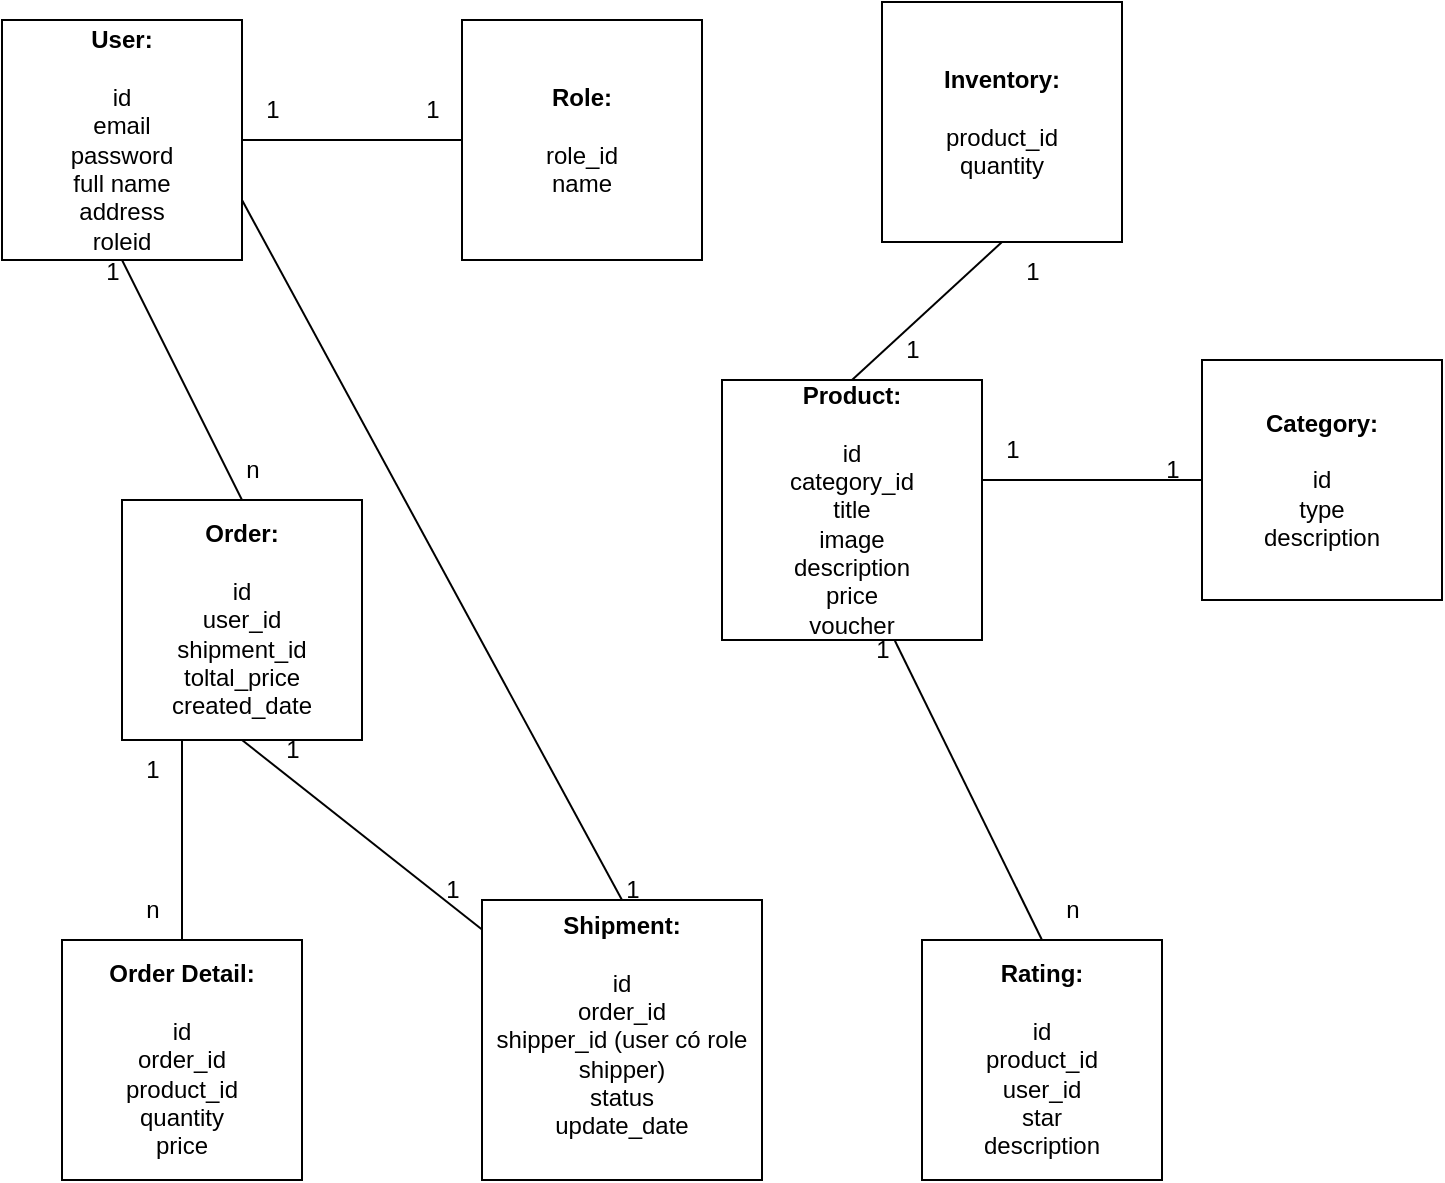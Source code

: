 <mxfile version="24.7.0" type="github">
  <diagram name="Page-1" id="7GVA9182DgbOcYEtwYYX">
    <mxGraphModel dx="888" dy="603" grid="1" gridSize="10" guides="1" tooltips="1" connect="1" arrows="1" fold="1" page="1" pageScale="1" pageWidth="850" pageHeight="1100" math="0" shadow="0">
      <root>
        <mxCell id="0" />
        <mxCell id="1" parent="0" />
        <mxCell id="VrV63R5NM78Et4t5VAva-1" value="&lt;b&gt;User:&lt;/b&gt;&lt;div&gt;&lt;br&gt;&lt;/div&gt;&lt;div&gt;id&lt;/div&gt;&lt;div&gt;email&lt;/div&gt;&lt;div&gt;password&lt;/div&gt;&lt;div&gt;full name&lt;/div&gt;&lt;div&gt;address&lt;/div&gt;&lt;div&gt;roleid&lt;/div&gt;" style="whiteSpace=wrap;html=1;aspect=fixed;" vertex="1" parent="1">
          <mxGeometry y="130" width="120" height="120" as="geometry" />
        </mxCell>
        <mxCell id="VrV63R5NM78Et4t5VAva-3" value="&lt;b&gt;Role:&lt;/b&gt;&lt;div&gt;&lt;br&gt;&lt;/div&gt;&lt;div&gt;role_id&lt;/div&gt;&lt;div&gt;name&lt;/div&gt;" style="whiteSpace=wrap;html=1;aspect=fixed;" vertex="1" parent="1">
          <mxGeometry x="230" y="130" width="120" height="120" as="geometry" />
        </mxCell>
        <mxCell id="VrV63R5NM78Et4t5VAva-5" value="&lt;b&gt;Order:&lt;/b&gt;&lt;div&gt;&lt;br&gt;&lt;/div&gt;&lt;div&gt;id&lt;/div&gt;&lt;div&gt;user_id&lt;/div&gt;&lt;div&gt;shipment_id&lt;/div&gt;&lt;div&gt;toltal_price&lt;/div&gt;&lt;div&gt;created_date&lt;/div&gt;" style="whiteSpace=wrap;html=1;aspect=fixed;" vertex="1" parent="1">
          <mxGeometry x="60" y="370" width="120" height="120" as="geometry" />
        </mxCell>
        <mxCell id="VrV63R5NM78Et4t5VAva-6" value="&lt;b&gt;Product:&lt;/b&gt;&lt;div&gt;&lt;br&gt;&lt;/div&gt;&lt;div&gt;id&lt;/div&gt;&lt;div&gt;category_id&lt;/div&gt;&lt;div&gt;title&lt;/div&gt;&lt;div&gt;image&lt;/div&gt;&lt;div&gt;description&lt;/div&gt;&lt;div&gt;price&lt;/div&gt;&lt;div&gt;voucher&lt;/div&gt;" style="whiteSpace=wrap;html=1;aspect=fixed;" vertex="1" parent="1">
          <mxGeometry x="360" y="310" width="130" height="130" as="geometry" />
        </mxCell>
        <mxCell id="VrV63R5NM78Et4t5VAva-7" value="&lt;b&gt;Category:&lt;/b&gt;&lt;div&gt;&lt;br&gt;&lt;/div&gt;&lt;div&gt;id&lt;/div&gt;&lt;div&gt;type&lt;/div&gt;&lt;div&gt;description&lt;/div&gt;" style="whiteSpace=wrap;html=1;aspect=fixed;" vertex="1" parent="1">
          <mxGeometry x="600" y="300" width="120" height="120" as="geometry" />
        </mxCell>
        <mxCell id="VrV63R5NM78Et4t5VAva-8" value="&lt;b&gt;Order Detail:&lt;/b&gt;&lt;div&gt;&lt;br&gt;&lt;/div&gt;&lt;div&gt;id&lt;/div&gt;&lt;div&gt;order_id&lt;/div&gt;&lt;div&gt;product_id&lt;/div&gt;&lt;div&gt;quantity&lt;/div&gt;&lt;div&gt;price&lt;/div&gt;" style="whiteSpace=wrap;html=1;aspect=fixed;" vertex="1" parent="1">
          <mxGeometry x="30" y="590" width="120" height="120" as="geometry" />
        </mxCell>
        <mxCell id="VrV63R5NM78Et4t5VAva-9" value="&lt;b&gt;Inventory:&lt;/b&gt;&lt;div&gt;&lt;br&gt;&lt;/div&gt;&lt;div&gt;product_id&lt;/div&gt;&lt;div&gt;quantity&lt;/div&gt;" style="whiteSpace=wrap;html=1;aspect=fixed;" vertex="1" parent="1">
          <mxGeometry x="440" y="121" width="120" height="120" as="geometry" />
        </mxCell>
        <mxCell id="VrV63R5NM78Et4t5VAva-10" value="&lt;b&gt;Rating:&lt;/b&gt;&lt;div&gt;&lt;br&gt;&lt;/div&gt;&lt;div&gt;id&lt;/div&gt;&lt;div&gt;product_id&lt;/div&gt;&lt;div&gt;user_id&lt;/div&gt;&lt;div&gt;star&lt;/div&gt;&lt;div&gt;description&lt;/div&gt;" style="whiteSpace=wrap;html=1;aspect=fixed;" vertex="1" parent="1">
          <mxGeometry x="460" y="590" width="120" height="120" as="geometry" />
        </mxCell>
        <mxCell id="VrV63R5NM78Et4t5VAva-12" value="&lt;b&gt;Shipment:&lt;/b&gt;&lt;div&gt;&lt;br&gt;&lt;/div&gt;&lt;div&gt;id&lt;/div&gt;&lt;div&gt;order_id&lt;/div&gt;&lt;div&gt;shipper_id (user có role shipper)&lt;/div&gt;&lt;div&gt;status&lt;/div&gt;&lt;div&gt;update_date&lt;/div&gt;&lt;div&gt;&lt;br&gt;&lt;/div&gt;" style="whiteSpace=wrap;html=1;aspect=fixed;" vertex="1" parent="1">
          <mxGeometry x="240" y="570" width="140" height="140" as="geometry" />
        </mxCell>
        <mxCell id="VrV63R5NM78Et4t5VAva-13" value="" style="endArrow=none;html=1;rounded=0;entryX=1;entryY=0.5;entryDx=0;entryDy=0;exitX=0;exitY=0.5;exitDx=0;exitDy=0;" edge="1" parent="1" source="VrV63R5NM78Et4t5VAva-3" target="VrV63R5NM78Et4t5VAva-1">
          <mxGeometry width="50" height="50" relative="1" as="geometry">
            <mxPoint x="140" y="480" as="sourcePoint" />
            <mxPoint x="190" y="430" as="targetPoint" />
          </mxGeometry>
        </mxCell>
        <mxCell id="VrV63R5NM78Et4t5VAva-14" value="" style="endArrow=none;html=1;rounded=0;entryX=1;entryY=0.5;entryDx=0;entryDy=0;exitX=0.5;exitY=0;exitDx=0;exitDy=0;" edge="1" parent="1" source="VrV63R5NM78Et4t5VAva-5">
          <mxGeometry width="50" height="50" relative="1" as="geometry">
            <mxPoint x="170" y="250" as="sourcePoint" />
            <mxPoint x="60" y="250" as="targetPoint" />
          </mxGeometry>
        </mxCell>
        <mxCell id="VrV63R5NM78Et4t5VAva-15" value="" style="endArrow=none;html=1;rounded=0;entryX=0.5;entryY=0;entryDx=0;entryDy=0;exitX=0.25;exitY=1;exitDx=0;exitDy=0;" edge="1" parent="1" source="VrV63R5NM78Et4t5VAva-5" target="VrV63R5NM78Et4t5VAva-8">
          <mxGeometry width="50" height="50" relative="1" as="geometry">
            <mxPoint x="250" y="210" as="sourcePoint" />
            <mxPoint x="140" y="210" as="targetPoint" />
          </mxGeometry>
        </mxCell>
        <mxCell id="VrV63R5NM78Et4t5VAva-16" value="" style="endArrow=none;html=1;rounded=0;exitX=0.5;exitY=1;exitDx=0;exitDy=0;" edge="1" parent="1" source="VrV63R5NM78Et4t5VAva-5" target="VrV63R5NM78Et4t5VAva-12">
          <mxGeometry width="50" height="50" relative="1" as="geometry">
            <mxPoint x="120" y="500" as="sourcePoint" />
            <mxPoint x="150" y="220" as="targetPoint" />
          </mxGeometry>
        </mxCell>
        <mxCell id="VrV63R5NM78Et4t5VAva-17" value="" style="endArrow=none;html=1;rounded=0;exitX=0.665;exitY=1.003;exitDx=0;exitDy=0;entryX=0.5;entryY=0;entryDx=0;entryDy=0;exitPerimeter=0;" edge="1" parent="1" source="VrV63R5NM78Et4t5VAva-6" target="VrV63R5NM78Et4t5VAva-10">
          <mxGeometry width="50" height="50" relative="1" as="geometry">
            <mxPoint x="425" y="430" as="sourcePoint" />
            <mxPoint x="523" y="560" as="targetPoint" />
          </mxGeometry>
        </mxCell>
        <mxCell id="VrV63R5NM78Et4t5VAva-18" value="" style="endArrow=none;html=1;rounded=0;exitX=0.5;exitY=1;exitDx=0;exitDy=0;entryX=0;entryY=0.5;entryDx=0;entryDy=0;" edge="1" parent="1" target="VrV63R5NM78Et4t5VAva-7">
          <mxGeometry width="50" height="50" relative="1" as="geometry">
            <mxPoint x="490" y="360" as="sourcePoint" />
            <mxPoint x="588" y="490" as="targetPoint" />
          </mxGeometry>
        </mxCell>
        <mxCell id="VrV63R5NM78Et4t5VAva-19" value="" style="endArrow=none;html=1;rounded=0;exitX=0.5;exitY=0;exitDx=0;exitDy=0;entryX=0.5;entryY=1;entryDx=0;entryDy=0;" edge="1" parent="1" source="VrV63R5NM78Et4t5VAva-6" target="VrV63R5NM78Et4t5VAva-9">
          <mxGeometry width="50" height="50" relative="1" as="geometry">
            <mxPoint x="150" y="520" as="sourcePoint" />
            <mxPoint x="248" y="650" as="targetPoint" />
          </mxGeometry>
        </mxCell>
        <mxCell id="VrV63R5NM78Et4t5VAva-20" value="" style="endArrow=none;html=1;rounded=0;exitX=1;exitY=0.75;exitDx=0;exitDy=0;entryX=0.5;entryY=0;entryDx=0;entryDy=0;" edge="1" parent="1" source="VrV63R5NM78Et4t5VAva-1" target="VrV63R5NM78Et4t5VAva-12">
          <mxGeometry width="50" height="50" relative="1" as="geometry">
            <mxPoint x="160" y="530" as="sourcePoint" />
            <mxPoint x="258" y="660" as="targetPoint" />
          </mxGeometry>
        </mxCell>
        <mxCell id="VrV63R5NM78Et4t5VAva-21" value="1" style="text;html=1;align=center;verticalAlign=middle;resizable=0;points=[];autosize=1;strokeColor=none;fillColor=none;" vertex="1" parent="1">
          <mxGeometry x="120" y="160" width="30" height="30" as="geometry" />
        </mxCell>
        <mxCell id="VrV63R5NM78Et4t5VAva-22" value="1" style="text;html=1;align=center;verticalAlign=middle;resizable=0;points=[];autosize=1;strokeColor=none;fillColor=none;" vertex="1" parent="1">
          <mxGeometry x="200" y="160" width="30" height="30" as="geometry" />
        </mxCell>
        <mxCell id="VrV63R5NM78Et4t5VAva-23" value="1" style="text;html=1;align=center;verticalAlign=middle;resizable=0;points=[];autosize=1;strokeColor=none;fillColor=none;" vertex="1" parent="1">
          <mxGeometry x="40" y="241" width="30" height="30" as="geometry" />
        </mxCell>
        <mxCell id="VrV63R5NM78Et4t5VAva-24" value="1" style="text;html=1;align=center;verticalAlign=middle;resizable=0;points=[];autosize=1;strokeColor=none;fillColor=none;" vertex="1" parent="1">
          <mxGeometry x="130" y="480" width="30" height="30" as="geometry" />
        </mxCell>
        <mxCell id="VrV63R5NM78Et4t5VAva-25" value="1" style="text;html=1;align=center;verticalAlign=middle;resizable=0;points=[];autosize=1;strokeColor=none;fillColor=none;" vertex="1" parent="1">
          <mxGeometry x="425" y="430" width="30" height="30" as="geometry" />
        </mxCell>
        <mxCell id="VrV63R5NM78Et4t5VAva-27" value="1" style="text;html=1;align=center;verticalAlign=middle;resizable=0;points=[];autosize=1;strokeColor=none;fillColor=none;" vertex="1" parent="1">
          <mxGeometry x="210" y="550" width="30" height="30" as="geometry" />
        </mxCell>
        <mxCell id="VrV63R5NM78Et4t5VAva-28" value="1" style="text;html=1;align=center;verticalAlign=middle;resizable=0;points=[];autosize=1;strokeColor=none;fillColor=none;" vertex="1" parent="1">
          <mxGeometry x="60" y="490" width="30" height="30" as="geometry" />
        </mxCell>
        <mxCell id="VrV63R5NM78Et4t5VAva-29" value="1" style="text;html=1;align=center;verticalAlign=middle;resizable=0;points=[];autosize=1;strokeColor=none;fillColor=none;" vertex="1" parent="1">
          <mxGeometry x="490" y="330" width="30" height="30" as="geometry" />
        </mxCell>
        <mxCell id="VrV63R5NM78Et4t5VAva-31" value="1" style="text;html=1;align=center;verticalAlign=middle;resizable=0;points=[];autosize=1;strokeColor=none;fillColor=none;" vertex="1" parent="1">
          <mxGeometry x="570" y="340" width="30" height="30" as="geometry" />
        </mxCell>
        <mxCell id="VrV63R5NM78Et4t5VAva-32" value="1" style="text;html=1;align=center;verticalAlign=middle;resizable=0;points=[];autosize=1;strokeColor=none;fillColor=none;" vertex="1" parent="1">
          <mxGeometry x="440" y="280" width="30" height="30" as="geometry" />
        </mxCell>
        <mxCell id="VrV63R5NM78Et4t5VAva-35" value="1" style="text;html=1;align=center;verticalAlign=middle;resizable=0;points=[];autosize=1;strokeColor=none;fillColor=none;" vertex="1" parent="1">
          <mxGeometry x="500" y="241" width="30" height="30" as="geometry" />
        </mxCell>
        <mxCell id="VrV63R5NM78Et4t5VAva-36" value="n" style="text;html=1;align=center;verticalAlign=middle;resizable=0;points=[];autosize=1;strokeColor=none;fillColor=none;" vertex="1" parent="1">
          <mxGeometry x="520" y="560" width="30" height="30" as="geometry" />
        </mxCell>
        <mxCell id="VrV63R5NM78Et4t5VAva-37" value="n" style="text;html=1;align=center;verticalAlign=middle;resizable=0;points=[];autosize=1;strokeColor=none;fillColor=none;" vertex="1" parent="1">
          <mxGeometry x="60" y="560" width="30" height="30" as="geometry" />
        </mxCell>
        <mxCell id="VrV63R5NM78Et4t5VAva-38" value="n" style="text;html=1;align=center;verticalAlign=middle;resizable=0;points=[];autosize=1;strokeColor=none;fillColor=none;" vertex="1" parent="1">
          <mxGeometry x="110" y="340" width="30" height="30" as="geometry" />
        </mxCell>
        <mxCell id="VrV63R5NM78Et4t5VAva-39" value="1" style="text;html=1;align=center;verticalAlign=middle;resizable=0;points=[];autosize=1;strokeColor=none;fillColor=none;" vertex="1" parent="1">
          <mxGeometry x="300" y="550" width="30" height="30" as="geometry" />
        </mxCell>
      </root>
    </mxGraphModel>
  </diagram>
</mxfile>

